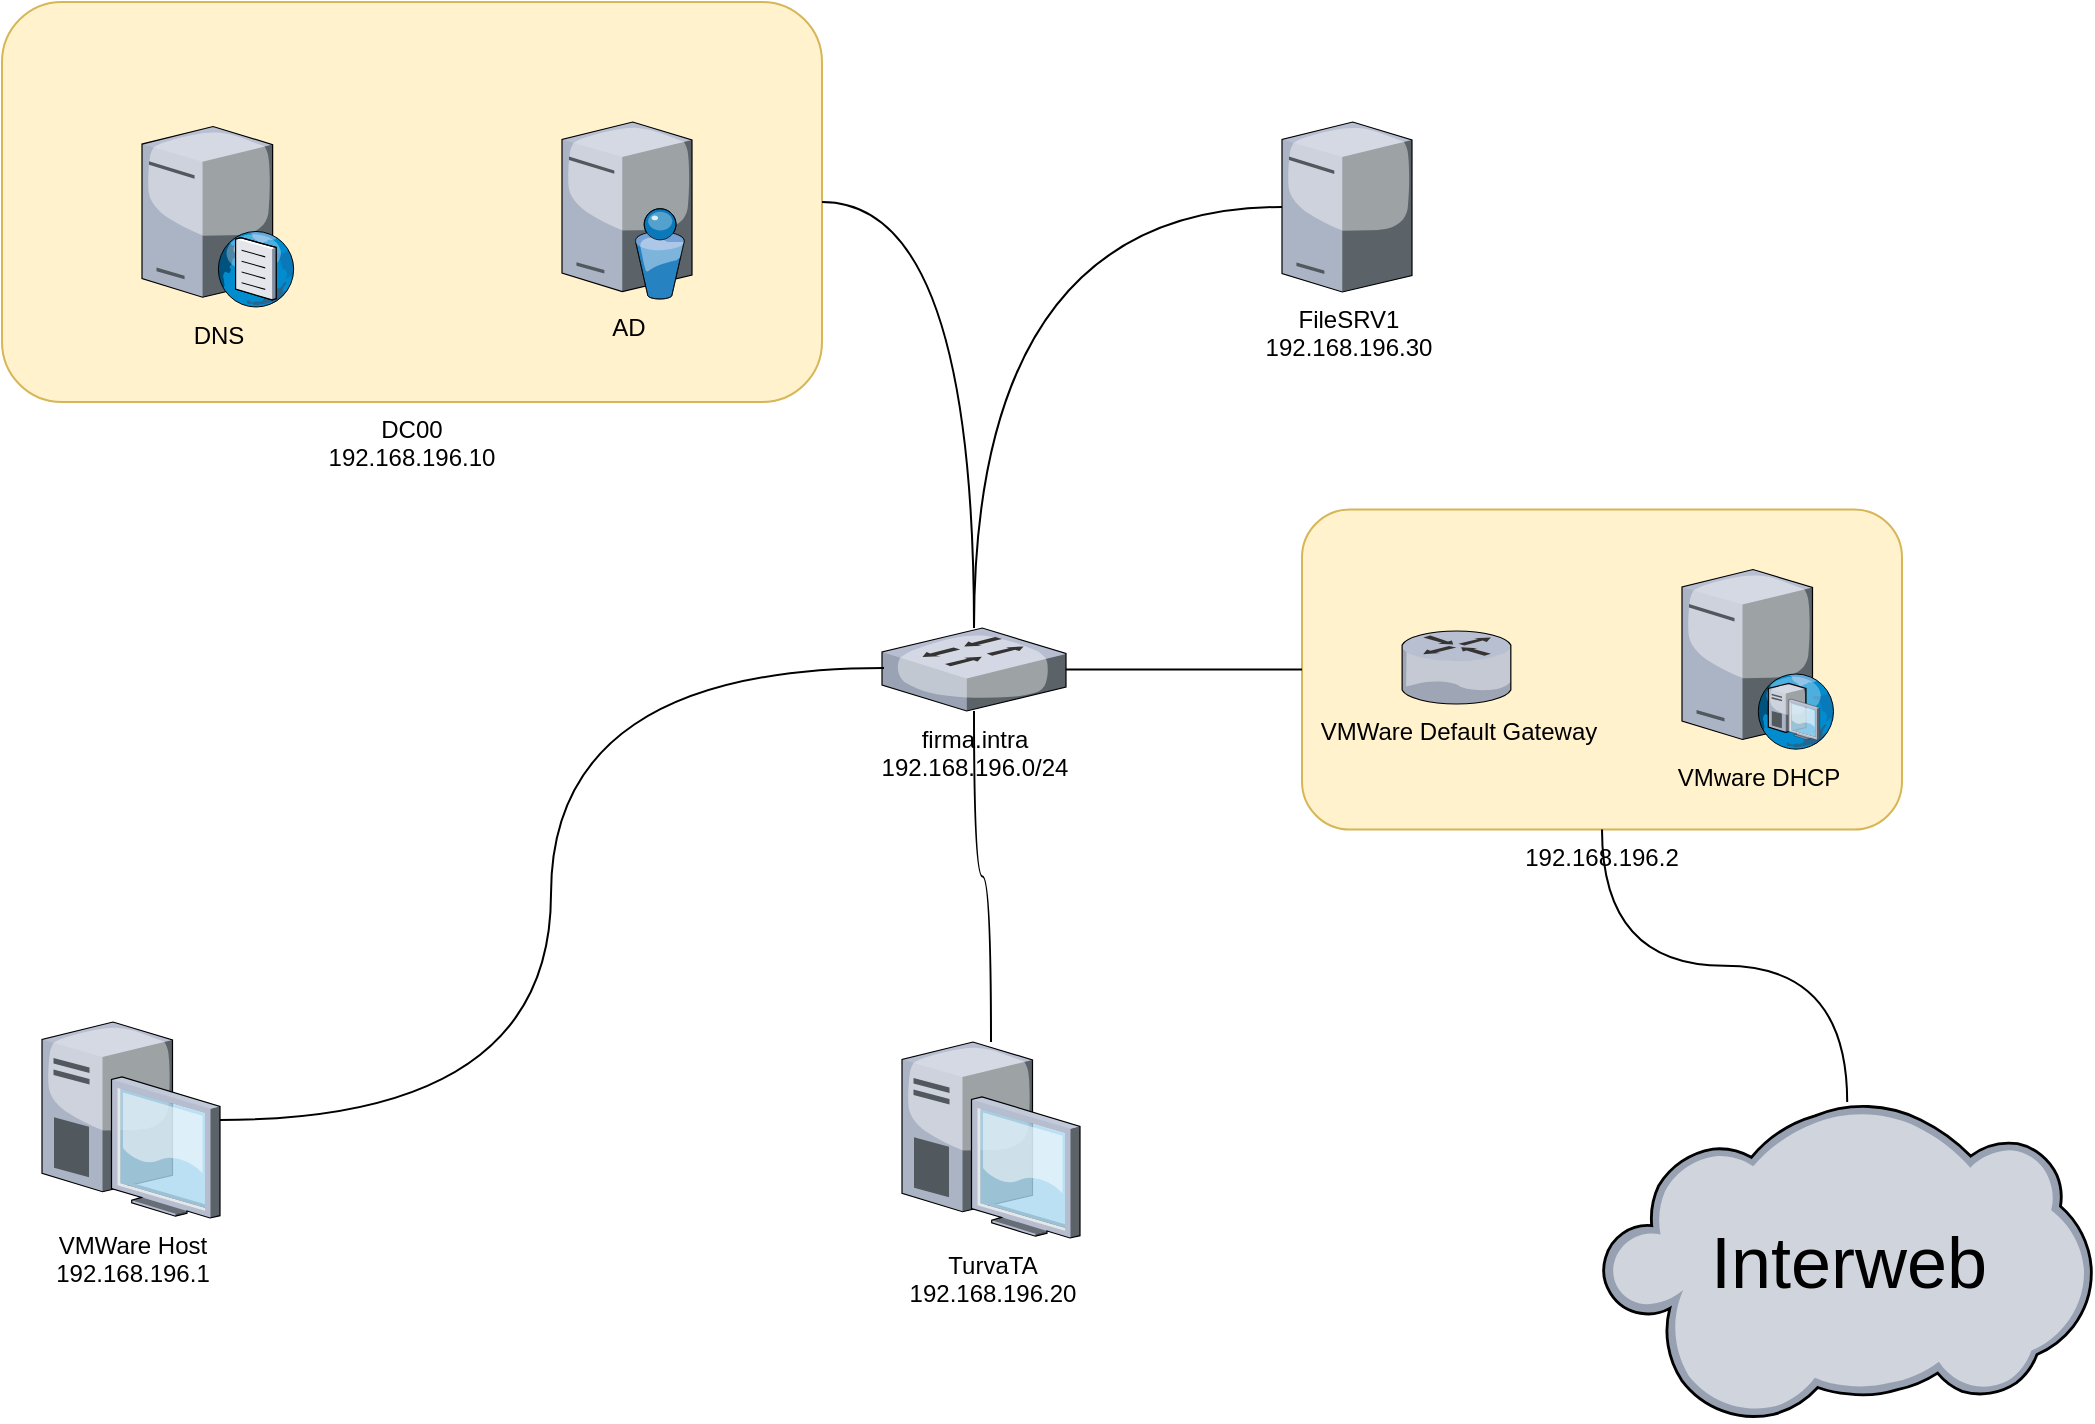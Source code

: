 <mxfile version="13.6.2" type="device"><diagram id="qcDhgH9Km4HgWRjr0Lz7" name="Page-1"><mxGraphModel dx="1422" dy="942" grid="1" gridSize="10" guides="1" tooltips="1" connect="1" arrows="1" fold="1" page="1" pageScale="1" pageWidth="1169" pageHeight="827" math="0" shadow="0"><root><mxCell id="0"/><mxCell id="1" parent="0"/><mxCell id="r8yGVRizdE64N2Bwy5YI-17" style="edgeStyle=orthogonalEdgeStyle;orthogonalLoop=1;jettySize=auto;html=1;startFill=0;endArrow=none;endFill=0;fontSize=36;curved=1;" edge="1" parent="1" source="r8yGVRizdE64N2Bwy5YI-2" target="r8yGVRizdE64N2Bwy5YI-4"><mxGeometry relative="1" as="geometry"/></mxCell><mxCell id="r8yGVRizdE64N2Bwy5YI-2" value="FileSRV1&lt;br&gt;192.168.196.30" style="verticalLabelPosition=bottom;aspect=fixed;html=1;verticalAlign=top;strokeColor=none;align=center;outlineConnect=0;shape=mxgraph.citrix.tower_server;" vertex="1" parent="1"><mxGeometry x="700" y="120" width="65" height="85" as="geometry"/></mxCell><mxCell id="r8yGVRizdE64N2Bwy5YI-19" style="edgeStyle=orthogonalEdgeStyle;curved=1;orthogonalLoop=1;jettySize=auto;html=1;startFill=0;endArrow=none;endFill=0;fontSize=36;" edge="1" parent="1" source="r8yGVRizdE64N2Bwy5YI-3" target="r8yGVRizdE64N2Bwy5YI-4"><mxGeometry relative="1" as="geometry"/></mxCell><mxCell id="r8yGVRizdE64N2Bwy5YI-3" value="TurvaTA&lt;br&gt;192.168.196.20" style="verticalLabelPosition=bottom;aspect=fixed;html=1;verticalAlign=top;strokeColor=none;align=center;outlineConnect=0;shape=mxgraph.citrix.desktop;" vertex="1" parent="1"><mxGeometry x="510" y="580" width="89" height="98" as="geometry"/></mxCell><mxCell id="r8yGVRizdE64N2Bwy5YI-4" value="firma.intra&lt;br&gt;192.168.196.0/24" style="verticalLabelPosition=bottom;aspect=fixed;html=1;verticalAlign=top;strokeColor=none;align=center;outlineConnect=0;shape=mxgraph.citrix.switch;" vertex="1" parent="1"><mxGeometry x="500" y="373" width="92" height="41.5" as="geometry"/></mxCell><mxCell id="r8yGVRizdE64N2Bwy5YI-6" value="Interweb" style="verticalLabelPosition=middle;aspect=fixed;html=1;verticalAlign=middle;strokeColor=none;align=center;outlineConnect=0;shape=mxgraph.citrix.cloud;labelPosition=center;fontSize=36;" vertex="1" parent="1"><mxGeometry x="860" y="610" width="245.16" height="160" as="geometry"/></mxCell><mxCell id="r8yGVRizdE64N2Bwy5YI-21" style="edgeStyle=orthogonalEdgeStyle;curved=1;orthogonalLoop=1;jettySize=auto;html=1;entryX=0.011;entryY=0.482;entryDx=0;entryDy=0;entryPerimeter=0;startFill=0;endArrow=none;endFill=0;fontSize=36;" edge="1" parent="1" source="r8yGVRizdE64N2Bwy5YI-7" target="r8yGVRizdE64N2Bwy5YI-4"><mxGeometry relative="1" as="geometry"/></mxCell><mxCell id="r8yGVRizdE64N2Bwy5YI-7" value="VMWare Host&lt;br&gt;192.168.196.1" style="verticalLabelPosition=bottom;aspect=fixed;html=1;verticalAlign=top;strokeColor=none;align=center;outlineConnect=0;shape=mxgraph.citrix.desktop;" vertex="1" parent="1"><mxGeometry x="80" y="570" width="89" height="98" as="geometry"/></mxCell><mxCell id="r8yGVRizdE64N2Bwy5YI-10" value="" style="group" vertex="1" connectable="0" parent="1"><mxGeometry x="60" y="60" width="410" height="200" as="geometry"/></mxCell><mxCell id="r8yGVRizdE64N2Bwy5YI-8" value="DC00&lt;br&gt;192.168.196.10" style="rounded=1;whiteSpace=wrap;html=1;fillColor=#fff2cc;strokeColor=#d6b656;labelPosition=center;verticalLabelPosition=bottom;align=center;verticalAlign=top;" vertex="1" parent="r8yGVRizdE64N2Bwy5YI-10"><mxGeometry width="410" height="200" as="geometry"/></mxCell><mxCell id="r8yGVRizdE64N2Bwy5YI-1" value="AD" style="verticalLabelPosition=bottom;aspect=fixed;html=1;verticalAlign=top;strokeColor=none;align=center;outlineConnect=0;shape=mxgraph.citrix.directory_server;" vertex="1" parent="r8yGVRizdE64N2Bwy5YI-10"><mxGeometry x="280" y="60" width="65" height="88.5" as="geometry"/></mxCell><mxCell id="r8yGVRizdE64N2Bwy5YI-9" value="DNS" style="verticalLabelPosition=bottom;aspect=fixed;html=1;verticalAlign=top;strokeColor=none;align=center;outlineConnect=0;shape=mxgraph.citrix.dns_server;" vertex="1" parent="r8yGVRizdE64N2Bwy5YI-10"><mxGeometry x="70" y="60" width="76.5" height="92.5" as="geometry"/></mxCell><mxCell id="r8yGVRizdE64N2Bwy5YI-14" value="192.168.196.2" style="group;labelPosition=center;verticalLabelPosition=bottom;align=center;verticalAlign=top;" vertex="1" connectable="0" parent="1"><mxGeometry x="710" y="313.75" width="300" height="160" as="geometry"/></mxCell><mxCell id="r8yGVRizdE64N2Bwy5YI-12" value="" style="rounded=1;whiteSpace=wrap;html=1;labelPosition=center;verticalLabelPosition=bottom;align=center;verticalAlign=top;fillColor=#fff2cc;strokeColor=#d6b656;" vertex="1" parent="r8yGVRizdE64N2Bwy5YI-14"><mxGeometry width="300" height="160" as="geometry"/></mxCell><mxCell id="r8yGVRizdE64N2Bwy5YI-5" value="VMWare Default Gateway&lt;br&gt;" style="verticalLabelPosition=bottom;aspect=fixed;html=1;verticalAlign=top;strokeColor=none;align=center;outlineConnect=0;shape=mxgraph.citrix.router;" vertex="1" parent="r8yGVRizdE64N2Bwy5YI-14"><mxGeometry x="50" y="60.75" width="55" height="36.5" as="geometry"/></mxCell><mxCell id="r8yGVRizdE64N2Bwy5YI-11" value="VMware DHCP" style="verticalLabelPosition=bottom;aspect=fixed;html=1;verticalAlign=top;strokeColor=none;align=center;outlineConnect=0;shape=mxgraph.citrix.dhcp_server;" vertex="1" parent="r8yGVRizdE64N2Bwy5YI-14"><mxGeometry x="190" y="30" width="76" height="90" as="geometry"/></mxCell><mxCell id="r8yGVRizdE64N2Bwy5YI-15" style="edgeStyle=orthogonalEdgeStyle;orthogonalLoop=1;jettySize=auto;html=1;fontSize=36;startArrow=none;startFill=0;endArrow=none;endFill=0;curved=1;" edge="1" parent="1" source="r8yGVRizdE64N2Bwy5YI-8" target="r8yGVRizdE64N2Bwy5YI-4"><mxGeometry relative="1" as="geometry"/></mxCell><mxCell id="r8yGVRizdE64N2Bwy5YI-16" style="edgeStyle=orthogonalEdgeStyle;orthogonalLoop=1;jettySize=auto;html=1;startFill=0;endArrow=none;endFill=0;fontSize=36;curved=1;" edge="1" parent="1" source="r8yGVRizdE64N2Bwy5YI-12" target="r8yGVRizdE64N2Bwy5YI-4"><mxGeometry relative="1" as="geometry"/></mxCell><mxCell id="r8yGVRizdE64N2Bwy5YI-20" style="edgeStyle=orthogonalEdgeStyle;curved=1;orthogonalLoop=1;jettySize=auto;html=1;startFill=0;endArrow=none;endFill=0;fontSize=36;" edge="1" parent="1" source="r8yGVRizdE64N2Bwy5YI-12" target="r8yGVRizdE64N2Bwy5YI-6"><mxGeometry relative="1" as="geometry"/></mxCell></root></mxGraphModel></diagram></mxfile>